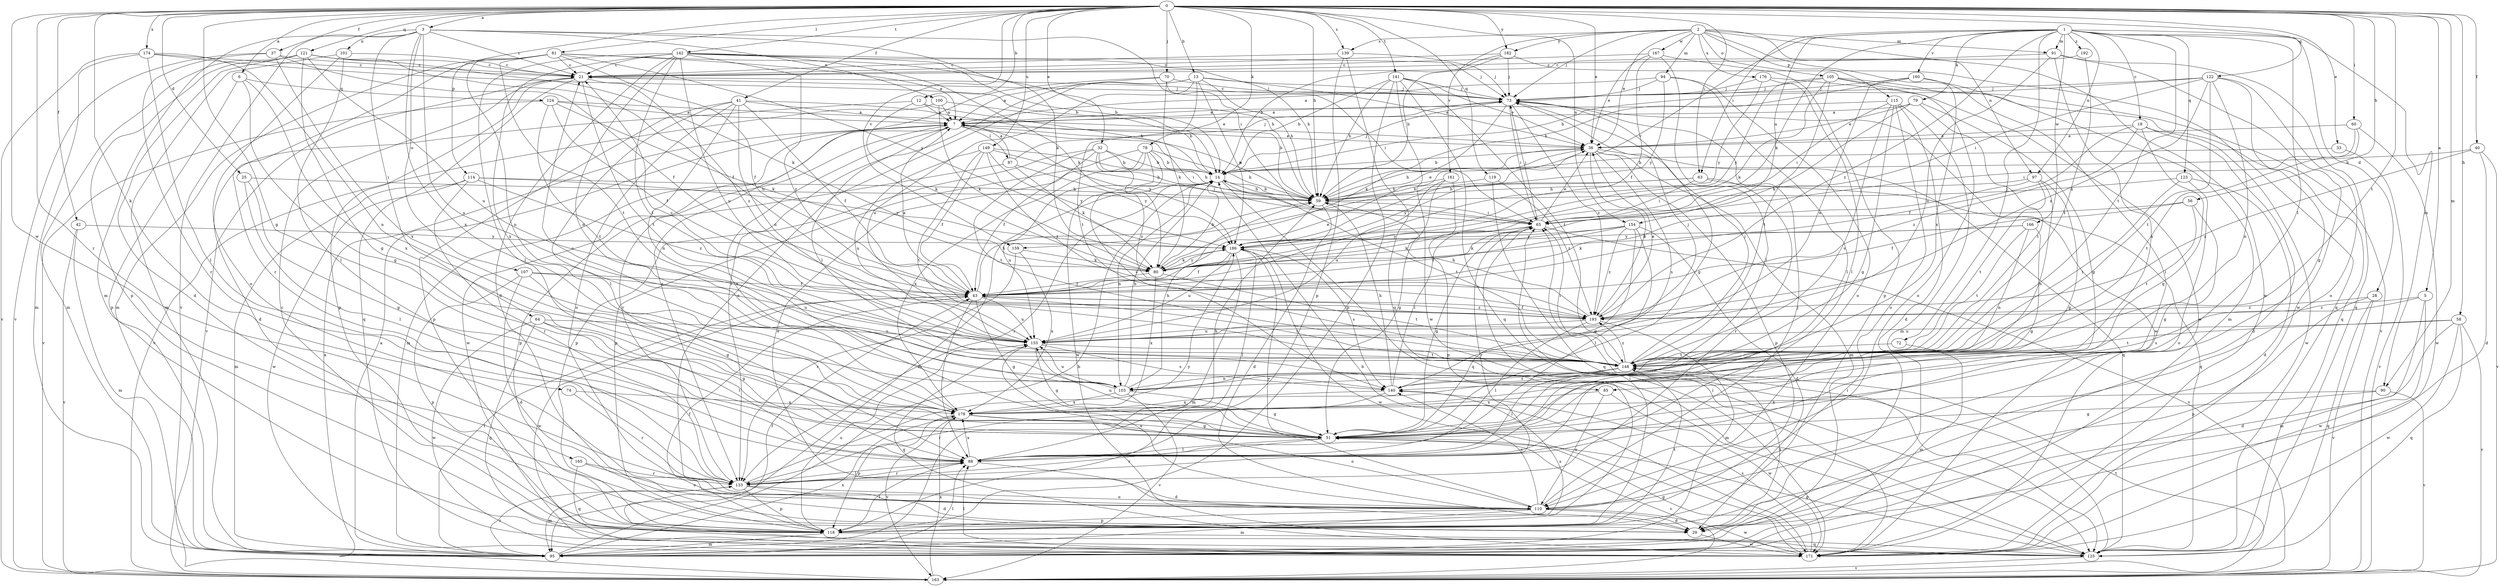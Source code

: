 strict digraph  {
0;
1;
2;
3;
5;
6;
7;
12;
13;
14;
18;
21;
25;
28;
29;
32;
33;
36;
37;
40;
41;
42;
43;
51;
56;
58;
59;
60;
63;
64;
65;
70;
72;
73;
74;
78;
79;
80;
81;
85;
87;
88;
90;
91;
94;
95;
97;
100;
101;
103;
105;
107;
110;
114;
115;
118;
119;
121;
122;
123;
124;
125;
133;
139;
140;
141;
142;
148;
149;
154;
155;
159;
160;
161;
163;
165;
166;
167;
171;
174;
176;
178;
182;
186;
192;
193;
0 -> 3  [label=a];
0 -> 5  [label=a];
0 -> 6  [label=a];
0 -> 12  [label=b];
0 -> 13  [label=b];
0 -> 25  [label=d];
0 -> 32  [label=e];
0 -> 33  [label=e];
0 -> 36  [label=e];
0 -> 37  [label=f];
0 -> 40  [label=f];
0 -> 41  [label=f];
0 -> 42  [label=f];
0 -> 51  [label=g];
0 -> 56  [label=h];
0 -> 58  [label=h];
0 -> 59  [label=h];
0 -> 60  [label=i];
0 -> 63  [label=i];
0 -> 70  [label=j];
0 -> 74  [label=k];
0 -> 78  [label=k];
0 -> 81  [label=l];
0 -> 90  [label=m];
0 -> 114  [label=p];
0 -> 119  [label=q];
0 -> 121  [label=q];
0 -> 122  [label=q];
0 -> 133  [label=r];
0 -> 139  [label=s];
0 -> 141  [label=t];
0 -> 142  [label=t];
0 -> 148  [label=t];
0 -> 149  [label=u];
0 -> 154  [label=u];
0 -> 159  [label=v];
0 -> 165  [label=w];
0 -> 174  [label=x];
0 -> 182  [label=y];
1 -> 18  [label=c];
1 -> 28  [label=d];
1 -> 63  [label=i];
1 -> 72  [label=j];
1 -> 79  [label=k];
1 -> 80  [label=k];
1 -> 85  [label=l];
1 -> 90  [label=m];
1 -> 91  [label=m];
1 -> 97  [label=n];
1 -> 123  [label=q];
1 -> 148  [label=t];
1 -> 154  [label=u];
1 -> 159  [label=v];
1 -> 160  [label=v];
1 -> 166  [label=w];
1 -> 192  [label=z];
1 -> 193  [label=z];
2 -> 36  [label=e];
2 -> 73  [label=j];
2 -> 91  [label=m];
2 -> 94  [label=m];
2 -> 97  [label=n];
2 -> 105  [label=o];
2 -> 115  [label=p];
2 -> 139  [label=s];
2 -> 161  [label=v];
2 -> 167  [label=w];
2 -> 171  [label=w];
2 -> 176  [label=x];
2 -> 178  [label=x];
2 -> 182  [label=y];
3 -> 21  [label=c];
3 -> 64  [label=i];
3 -> 65  [label=i];
3 -> 80  [label=k];
3 -> 95  [label=m];
3 -> 100  [label=n];
3 -> 101  [label=n];
3 -> 107  [label=o];
3 -> 140  [label=s];
3 -> 163  [label=v];
3 -> 178  [label=x];
5 -> 95  [label=m];
5 -> 140  [label=s];
5 -> 171  [label=w];
5 -> 193  [label=z];
6 -> 51  [label=g];
6 -> 118  [label=p];
6 -> 124  [label=q];
6 -> 178  [label=x];
7 -> 36  [label=e];
7 -> 65  [label=i];
7 -> 85  [label=l];
7 -> 87  [label=l];
7 -> 95  [label=m];
7 -> 133  [label=r];
7 -> 171  [label=w];
7 -> 186  [label=y];
12 -> 7  [label=a];
12 -> 14  [label=b];
12 -> 29  [label=d];
12 -> 80  [label=k];
13 -> 36  [label=e];
13 -> 59  [label=h];
13 -> 73  [label=j];
13 -> 110  [label=o];
13 -> 133  [label=r];
13 -> 148  [label=t];
13 -> 155  [label=u];
13 -> 186  [label=y];
14 -> 59  [label=h];
14 -> 73  [label=j];
14 -> 95  [label=m];
14 -> 103  [label=n];
14 -> 125  [label=q];
14 -> 133  [label=r];
14 -> 148  [label=t];
14 -> 155  [label=u];
18 -> 29  [label=d];
18 -> 36  [label=e];
18 -> 43  [label=f];
18 -> 51  [label=g];
18 -> 171  [label=w];
18 -> 193  [label=z];
21 -> 73  [label=j];
21 -> 118  [label=p];
21 -> 125  [label=q];
21 -> 148  [label=t];
21 -> 163  [label=v];
21 -> 193  [label=z];
25 -> 51  [label=g];
25 -> 59  [label=h];
25 -> 88  [label=l];
28 -> 118  [label=p];
28 -> 125  [label=q];
28 -> 163  [label=v];
28 -> 193  [label=z];
29 -> 148  [label=t];
29 -> 171  [label=w];
32 -> 14  [label=b];
32 -> 43  [label=f];
32 -> 59  [label=h];
32 -> 65  [label=i];
32 -> 118  [label=p];
32 -> 148  [label=t];
32 -> 193  [label=z];
33 -> 14  [label=b];
33 -> 163  [label=v];
36 -> 14  [label=b];
36 -> 59  [label=h];
36 -> 95  [label=m];
36 -> 118  [label=p];
36 -> 125  [label=q];
36 -> 140  [label=s];
36 -> 193  [label=z];
37 -> 21  [label=c];
37 -> 43  [label=f];
37 -> 133  [label=r];
37 -> 163  [label=v];
37 -> 178  [label=x];
40 -> 14  [label=b];
40 -> 29  [label=d];
40 -> 163  [label=v];
40 -> 193  [label=z];
41 -> 7  [label=a];
41 -> 43  [label=f];
41 -> 59  [label=h];
41 -> 88  [label=l];
41 -> 103  [label=n];
41 -> 110  [label=o];
41 -> 118  [label=p];
41 -> 155  [label=u];
42 -> 95  [label=m];
42 -> 163  [label=v];
42 -> 186  [label=y];
43 -> 7  [label=a];
43 -> 36  [label=e];
43 -> 51  [label=g];
43 -> 59  [label=h];
43 -> 88  [label=l];
43 -> 148  [label=t];
43 -> 155  [label=u];
43 -> 171  [label=w];
43 -> 193  [label=z];
51 -> 7  [label=a];
51 -> 88  [label=l];
51 -> 133  [label=r];
51 -> 155  [label=u];
51 -> 163  [label=v];
56 -> 43  [label=f];
56 -> 51  [label=g];
56 -> 65  [label=i];
56 -> 148  [label=t];
58 -> 29  [label=d];
58 -> 125  [label=q];
58 -> 148  [label=t];
58 -> 155  [label=u];
58 -> 163  [label=v];
58 -> 171  [label=w];
59 -> 7  [label=a];
59 -> 14  [label=b];
59 -> 29  [label=d];
59 -> 36  [label=e];
59 -> 65  [label=i];
60 -> 36  [label=e];
60 -> 65  [label=i];
60 -> 148  [label=t];
60 -> 171  [label=w];
63 -> 59  [label=h];
63 -> 65  [label=i];
63 -> 125  [label=q];
63 -> 133  [label=r];
63 -> 186  [label=y];
64 -> 51  [label=g];
64 -> 88  [label=l];
64 -> 125  [label=q];
64 -> 155  [label=u];
64 -> 171  [label=w];
65 -> 36  [label=e];
65 -> 51  [label=g];
65 -> 73  [label=j];
65 -> 80  [label=k];
65 -> 133  [label=r];
65 -> 163  [label=v];
65 -> 186  [label=y];
70 -> 7  [label=a];
70 -> 65  [label=i];
70 -> 73  [label=j];
70 -> 80  [label=k];
70 -> 133  [label=r];
72 -> 95  [label=m];
72 -> 148  [label=t];
73 -> 7  [label=a];
73 -> 21  [label=c];
73 -> 51  [label=g];
73 -> 65  [label=i];
73 -> 80  [label=k];
73 -> 171  [label=w];
73 -> 193  [label=z];
74 -> 133  [label=r];
74 -> 178  [label=x];
78 -> 14  [label=b];
78 -> 59  [label=h];
78 -> 110  [label=o];
78 -> 118  [label=p];
78 -> 140  [label=s];
78 -> 171  [label=w];
78 -> 178  [label=x];
79 -> 7  [label=a];
79 -> 36  [label=e];
79 -> 51  [label=g];
79 -> 80  [label=k];
79 -> 148  [label=t];
80 -> 14  [label=b];
80 -> 43  [label=f];
80 -> 148  [label=t];
80 -> 178  [label=x];
80 -> 186  [label=y];
81 -> 7  [label=a];
81 -> 21  [label=c];
81 -> 43  [label=f];
81 -> 59  [label=h];
81 -> 95  [label=m];
81 -> 103  [label=n];
81 -> 133  [label=r];
81 -> 148  [label=t];
81 -> 186  [label=y];
85 -> 110  [label=o];
85 -> 171  [label=w];
85 -> 178  [label=x];
87 -> 7  [label=a];
87 -> 73  [label=j];
87 -> 80  [label=k];
87 -> 118  [label=p];
87 -> 186  [label=y];
88 -> 29  [label=d];
88 -> 59  [label=h];
88 -> 133  [label=r];
88 -> 178  [label=x];
90 -> 51  [label=g];
90 -> 163  [label=v];
90 -> 178  [label=x];
91 -> 21  [label=c];
91 -> 125  [label=q];
91 -> 155  [label=u];
91 -> 171  [label=w];
91 -> 178  [label=x];
94 -> 7  [label=a];
94 -> 73  [label=j];
94 -> 88  [label=l];
94 -> 110  [label=o];
94 -> 186  [label=y];
95 -> 7  [label=a];
95 -> 14  [label=b];
95 -> 43  [label=f];
95 -> 88  [label=l];
95 -> 133  [label=r];
95 -> 178  [label=x];
97 -> 43  [label=f];
97 -> 51  [label=g];
97 -> 59  [label=h];
97 -> 103  [label=n];
97 -> 148  [label=t];
100 -> 7  [label=a];
100 -> 14  [label=b];
100 -> 80  [label=k];
100 -> 163  [label=v];
101 -> 21  [label=c];
101 -> 88  [label=l];
101 -> 95  [label=m];
101 -> 110  [label=o];
103 -> 14  [label=b];
103 -> 51  [label=g];
103 -> 59  [label=h];
103 -> 155  [label=u];
103 -> 163  [label=v];
103 -> 178  [label=x];
105 -> 73  [label=j];
105 -> 80  [label=k];
105 -> 110  [label=o];
105 -> 125  [label=q];
105 -> 148  [label=t];
105 -> 163  [label=v];
105 -> 186  [label=y];
107 -> 29  [label=d];
107 -> 43  [label=f];
107 -> 51  [label=g];
107 -> 118  [label=p];
107 -> 155  [label=u];
110 -> 29  [label=d];
110 -> 73  [label=j];
110 -> 95  [label=m];
110 -> 118  [label=p];
110 -> 140  [label=s];
110 -> 155  [label=u];
110 -> 171  [label=w];
110 -> 186  [label=y];
114 -> 59  [label=h];
114 -> 95  [label=m];
114 -> 133  [label=r];
114 -> 171  [label=w];
114 -> 186  [label=y];
114 -> 193  [label=z];
115 -> 7  [label=a];
115 -> 29  [label=d];
115 -> 51  [label=g];
115 -> 65  [label=i];
115 -> 95  [label=m];
115 -> 110  [label=o];
115 -> 140  [label=s];
118 -> 21  [label=c];
118 -> 43  [label=f];
118 -> 65  [label=i];
118 -> 88  [label=l];
118 -> 95  [label=m];
118 -> 125  [label=q];
118 -> 140  [label=s];
118 -> 148  [label=t];
118 -> 155  [label=u];
119 -> 59  [label=h];
119 -> 125  [label=q];
119 -> 193  [label=z];
121 -> 21  [label=c];
121 -> 29  [label=d];
121 -> 43  [label=f];
121 -> 51  [label=g];
121 -> 80  [label=k];
121 -> 95  [label=m];
121 -> 118  [label=p];
121 -> 155  [label=u];
122 -> 14  [label=b];
122 -> 51  [label=g];
122 -> 65  [label=i];
122 -> 73  [label=j];
122 -> 103  [label=n];
122 -> 110  [label=o];
122 -> 148  [label=t];
122 -> 193  [label=z];
123 -> 29  [label=d];
123 -> 59  [label=h];
123 -> 110  [label=o];
123 -> 148  [label=t];
124 -> 7  [label=a];
124 -> 36  [label=e];
124 -> 43  [label=f];
124 -> 80  [label=k];
124 -> 148  [label=t];
124 -> 163  [label=v];
125 -> 51  [label=g];
125 -> 65  [label=i];
125 -> 163  [label=v];
133 -> 29  [label=d];
133 -> 88  [label=l];
133 -> 95  [label=m];
133 -> 110  [label=o];
133 -> 118  [label=p];
133 -> 186  [label=y];
139 -> 21  [label=c];
139 -> 73  [label=j];
139 -> 118  [label=p];
139 -> 125  [label=q];
140 -> 59  [label=h];
140 -> 65  [label=i];
140 -> 133  [label=r];
140 -> 178  [label=x];
141 -> 14  [label=b];
141 -> 36  [label=e];
141 -> 59  [label=h];
141 -> 73  [label=j];
141 -> 118  [label=p];
141 -> 125  [label=q];
141 -> 148  [label=t];
141 -> 171  [label=w];
142 -> 14  [label=b];
142 -> 21  [label=c];
142 -> 29  [label=d];
142 -> 59  [label=h];
142 -> 73  [label=j];
142 -> 80  [label=k];
142 -> 88  [label=l];
142 -> 103  [label=n];
142 -> 148  [label=t];
142 -> 155  [label=u];
142 -> 178  [label=x];
142 -> 193  [label=z];
148 -> 65  [label=i];
148 -> 73  [label=j];
148 -> 88  [label=l];
148 -> 103  [label=n];
148 -> 140  [label=s];
148 -> 193  [label=z];
149 -> 14  [label=b];
149 -> 43  [label=f];
149 -> 59  [label=h];
149 -> 148  [label=t];
149 -> 155  [label=u];
149 -> 186  [label=y];
149 -> 193  [label=z];
154 -> 29  [label=d];
154 -> 43  [label=f];
154 -> 51  [label=g];
154 -> 80  [label=k];
154 -> 88  [label=l];
154 -> 186  [label=y];
154 -> 193  [label=z];
155 -> 21  [label=c];
155 -> 51  [label=g];
155 -> 73  [label=j];
155 -> 125  [label=q];
155 -> 140  [label=s];
155 -> 148  [label=t];
159 -> 80  [label=k];
159 -> 133  [label=r];
159 -> 178  [label=x];
160 -> 59  [label=h];
160 -> 73  [label=j];
160 -> 88  [label=l];
160 -> 95  [label=m];
160 -> 155  [label=u];
161 -> 51  [label=g];
161 -> 59  [label=h];
161 -> 118  [label=p];
161 -> 155  [label=u];
163 -> 7  [label=a];
163 -> 148  [label=t];
163 -> 178  [label=x];
165 -> 110  [label=o];
165 -> 125  [label=q];
165 -> 133  [label=r];
166 -> 51  [label=g];
166 -> 80  [label=k];
166 -> 103  [label=n];
166 -> 148  [label=t];
166 -> 186  [label=y];
167 -> 21  [label=c];
167 -> 36  [label=e];
167 -> 43  [label=f];
167 -> 88  [label=l];
167 -> 118  [label=p];
171 -> 14  [label=b];
171 -> 43  [label=f];
171 -> 51  [label=g];
171 -> 65  [label=i];
171 -> 88  [label=l];
171 -> 140  [label=s];
174 -> 14  [label=b];
174 -> 21  [label=c];
174 -> 88  [label=l];
174 -> 95  [label=m];
174 -> 103  [label=n];
174 -> 163  [label=v];
176 -> 73  [label=j];
176 -> 88  [label=l];
176 -> 171  [label=w];
176 -> 186  [label=y];
178 -> 21  [label=c];
178 -> 51  [label=g];
178 -> 110  [label=o];
178 -> 118  [label=p];
178 -> 163  [label=v];
182 -> 14  [label=b];
182 -> 21  [label=c];
182 -> 59  [label=h];
182 -> 73  [label=j];
182 -> 125  [label=q];
186 -> 43  [label=f];
186 -> 80  [label=k];
186 -> 88  [label=l];
186 -> 95  [label=m];
186 -> 140  [label=s];
186 -> 155  [label=u];
186 -> 171  [label=w];
192 -> 21  [label=c];
192 -> 148  [label=t];
193 -> 36  [label=e];
193 -> 43  [label=f];
193 -> 59  [label=h];
193 -> 88  [label=l];
193 -> 95  [label=m];
193 -> 155  [label=u];
}
